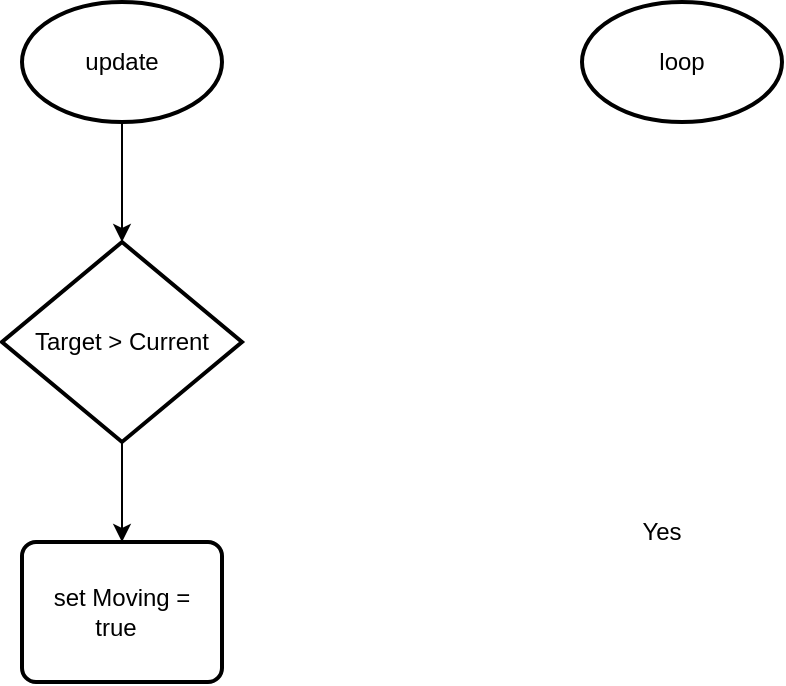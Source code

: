 <mxfile version="26.1.0">
  <diagram name="Page-1" id="1_ojuWxz8hACzrW00t5Y">
    <mxGraphModel dx="1716" dy="1150" grid="1" gridSize="10" guides="1" tooltips="1" connect="1" arrows="1" fold="1" page="1" pageScale="1" pageWidth="827" pageHeight="1169" math="0" shadow="0">
      <root>
        <mxCell id="0" />
        <mxCell id="1" parent="0" />
        <mxCell id="PQMCeA2h7M7xHc_bsMTg-6" value="loop" style="strokeWidth=2;html=1;shape=mxgraph.flowchart.start_1;whiteSpace=wrap;" vertex="1" parent="1">
          <mxGeometry x="590" y="30" width="100" height="60" as="geometry" />
        </mxCell>
        <mxCell id="PQMCeA2h7M7xHc_bsMTg-7" value="update" style="strokeWidth=2;html=1;shape=mxgraph.flowchart.start_1;whiteSpace=wrap;" vertex="1" parent="1">
          <mxGeometry x="310" y="30" width="100" height="60" as="geometry" />
        </mxCell>
        <object label="" yes="" id="PQMCeA2h7M7xHc_bsMTg-11">
          <mxCell style="edgeStyle=orthogonalEdgeStyle;rounded=0;orthogonalLoop=1;jettySize=auto;html=1;exitX=0.5;exitY=1;exitDx=0;exitDy=0;exitPerimeter=0;entryX=0.5;entryY=0;entryDx=0;entryDy=0;" edge="1" parent="1" source="PQMCeA2h7M7xHc_bsMTg-8" target="PQMCeA2h7M7xHc_bsMTg-10">
            <mxGeometry relative="1" as="geometry" />
          </mxCell>
        </object>
        <mxCell id="PQMCeA2h7M7xHc_bsMTg-8" value="Target &amp;gt; Current" style="strokeWidth=2;html=1;shape=mxgraph.flowchart.decision;whiteSpace=wrap;" vertex="1" parent="1">
          <mxGeometry x="300" y="150" width="120" height="100" as="geometry" />
        </mxCell>
        <mxCell id="PQMCeA2h7M7xHc_bsMTg-9" style="edgeStyle=orthogonalEdgeStyle;rounded=0;orthogonalLoop=1;jettySize=auto;html=1;exitX=0.5;exitY=1;exitDx=0;exitDy=0;exitPerimeter=0;entryX=0.5;entryY=0;entryDx=0;entryDy=0;entryPerimeter=0;" edge="1" parent="1" source="PQMCeA2h7M7xHc_bsMTg-7" target="PQMCeA2h7M7xHc_bsMTg-8">
          <mxGeometry relative="1" as="geometry" />
        </mxCell>
        <mxCell id="PQMCeA2h7M7xHc_bsMTg-10" value="set Moving = true&lt;span style=&quot;white-space: pre;&quot;&gt;&#x9;&lt;/span&gt;" style="rounded=1;whiteSpace=wrap;html=1;absoluteArcSize=1;arcSize=14;strokeWidth=2;" vertex="1" parent="1">
          <mxGeometry x="310" y="300" width="100" height="70" as="geometry" />
        </mxCell>
        <mxCell id="PQMCeA2h7M7xHc_bsMTg-12" value="Yes" style="text;strokeColor=none;align=center;fillColor=none;html=1;verticalAlign=middle;whiteSpace=wrap;rounded=0;" vertex="1" parent="1">
          <mxGeometry x="600" y="280" width="60" height="30" as="geometry" />
        </mxCell>
      </root>
    </mxGraphModel>
  </diagram>
</mxfile>
